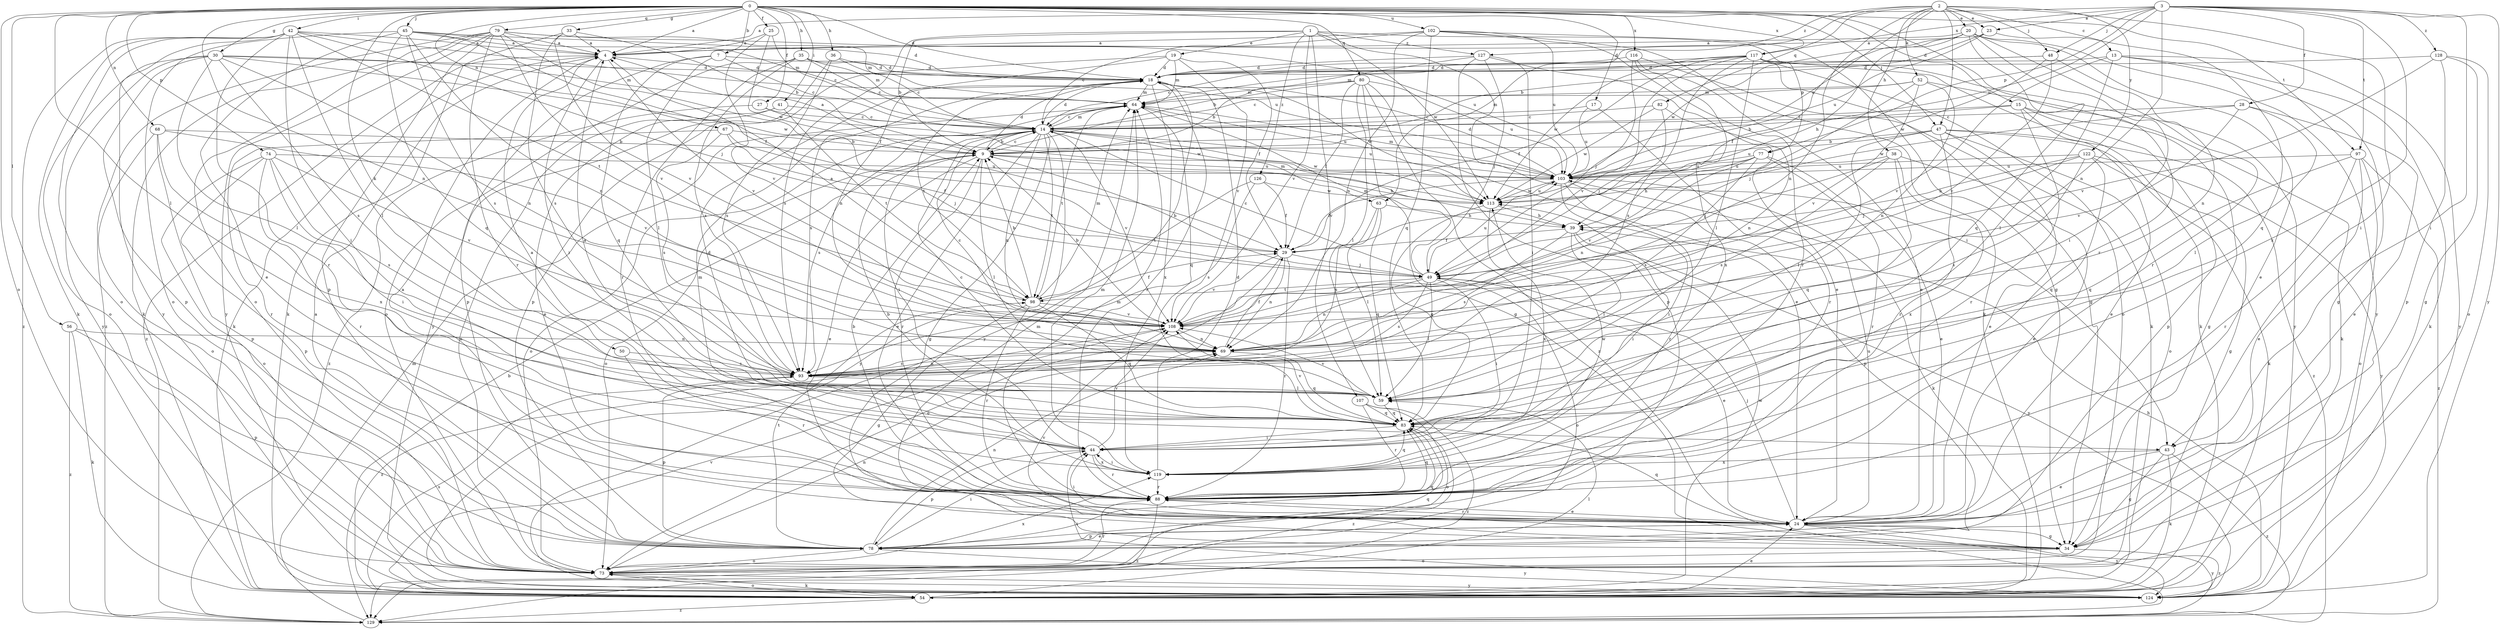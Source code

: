 strict digraph  {
0;
1;
2;
3;
4;
7;
9;
13;
14;
15;
17;
18;
19;
20;
23;
24;
25;
27;
28;
29;
30;
33;
34;
35;
36;
38;
39;
41;
42;
43;
44;
45;
47;
48;
49;
50;
52;
54;
56;
59;
63;
64;
67;
68;
69;
73;
74;
77;
78;
79;
80;
82;
83;
88;
93;
97;
98;
102;
103;
107;
108;
113;
116;
117;
119;
122;
124;
126;
127;
128;
129;
0 -> 4  [label=a];
0 -> 7  [label=b];
0 -> 15  [label=d];
0 -> 17  [label=d];
0 -> 18  [label=d];
0 -> 25  [label=f];
0 -> 27  [label=f];
0 -> 30  [label=g];
0 -> 33  [label=g];
0 -> 35  [label=h];
0 -> 36  [label=h];
0 -> 41  [label=i];
0 -> 42  [label=i];
0 -> 45  [label=j];
0 -> 47  [label=j];
0 -> 50  [label=k];
0 -> 56  [label=l];
0 -> 59  [label=l];
0 -> 67  [label=n];
0 -> 68  [label=n];
0 -> 69  [label=n];
0 -> 73  [label=o];
0 -> 74  [label=p];
0 -> 79  [label=q];
0 -> 80  [label=q];
0 -> 88  [label=r];
0 -> 97  [label=t];
0 -> 102  [label=u];
0 -> 116  [label=x];
0 -> 117  [label=x];
1 -> 9  [label=b];
1 -> 19  [label=e];
1 -> 43  [label=i];
1 -> 77  [label=p];
1 -> 93  [label=s];
1 -> 107  [label=v];
1 -> 108  [label=v];
1 -> 113  [label=w];
1 -> 126  [label=z];
1 -> 127  [label=z];
2 -> 13  [label=c];
2 -> 20  [label=e];
2 -> 23  [label=e];
2 -> 38  [label=h];
2 -> 43  [label=i];
2 -> 47  [label=j];
2 -> 48  [label=j];
2 -> 52  [label=k];
2 -> 63  [label=m];
2 -> 69  [label=n];
2 -> 82  [label=q];
2 -> 103  [label=u];
2 -> 122  [label=y];
2 -> 127  [label=z];
3 -> 4  [label=a];
3 -> 23  [label=e];
3 -> 28  [label=f];
3 -> 43  [label=i];
3 -> 48  [label=j];
3 -> 69  [label=n];
3 -> 77  [label=p];
3 -> 97  [label=t];
3 -> 103  [label=u];
3 -> 117  [label=x];
3 -> 119  [label=x];
3 -> 124  [label=y];
3 -> 128  [label=z];
4 -> 18  [label=d];
4 -> 43  [label=i];
4 -> 54  [label=k];
4 -> 108  [label=v];
4 -> 129  [label=z];
7 -> 14  [label=c];
7 -> 18  [label=d];
7 -> 59  [label=l];
7 -> 78  [label=p];
7 -> 83  [label=q];
9 -> 4  [label=a];
9 -> 14  [label=c];
9 -> 18  [label=d];
9 -> 24  [label=e];
9 -> 39  [label=h];
9 -> 59  [label=l];
9 -> 73  [label=o];
9 -> 88  [label=r];
9 -> 103  [label=u];
13 -> 18  [label=d];
13 -> 34  [label=g];
13 -> 54  [label=k];
13 -> 59  [label=l];
13 -> 108  [label=v];
13 -> 124  [label=y];
14 -> 9  [label=b];
14 -> 18  [label=d];
14 -> 24  [label=e];
14 -> 34  [label=g];
14 -> 44  [label=i];
14 -> 63  [label=m];
14 -> 64  [label=m];
14 -> 69  [label=n];
14 -> 73  [label=o];
14 -> 93  [label=s];
14 -> 98  [label=t];
14 -> 103  [label=u];
14 -> 108  [label=v];
14 -> 113  [label=w];
14 -> 124  [label=y];
15 -> 9  [label=b];
15 -> 14  [label=c];
15 -> 24  [label=e];
15 -> 34  [label=g];
15 -> 78  [label=p];
15 -> 88  [label=r];
17 -> 14  [label=c];
17 -> 88  [label=r];
17 -> 103  [label=u];
18 -> 64  [label=m];
18 -> 88  [label=r];
18 -> 93  [label=s];
18 -> 98  [label=t];
18 -> 113  [label=w];
18 -> 119  [label=x];
18 -> 124  [label=y];
19 -> 18  [label=d];
19 -> 29  [label=f];
19 -> 64  [label=m];
19 -> 69  [label=n];
19 -> 78  [label=p];
19 -> 108  [label=v];
20 -> 4  [label=a];
20 -> 24  [label=e];
20 -> 29  [label=f];
20 -> 39  [label=h];
20 -> 44  [label=i];
20 -> 83  [label=q];
20 -> 88  [label=r];
20 -> 113  [label=w];
20 -> 124  [label=y];
23 -> 4  [label=a];
23 -> 9  [label=b];
23 -> 83  [label=q];
23 -> 103  [label=u];
24 -> 4  [label=a];
24 -> 34  [label=g];
24 -> 44  [label=i];
24 -> 49  [label=j];
24 -> 78  [label=p];
24 -> 83  [label=q];
24 -> 88  [label=r];
24 -> 103  [label=u];
24 -> 124  [label=y];
24 -> 129  [label=z];
25 -> 4  [label=a];
25 -> 14  [label=c];
25 -> 108  [label=v];
25 -> 113  [label=w];
27 -> 14  [label=c];
27 -> 113  [label=w];
27 -> 129  [label=z];
28 -> 14  [label=c];
28 -> 24  [label=e];
28 -> 59  [label=l];
28 -> 108  [label=v];
28 -> 113  [label=w];
29 -> 49  [label=j];
29 -> 69  [label=n];
29 -> 73  [label=o];
29 -> 88  [label=r];
29 -> 108  [label=v];
30 -> 18  [label=d];
30 -> 59  [label=l];
30 -> 64  [label=m];
30 -> 69  [label=n];
30 -> 73  [label=o];
30 -> 78  [label=p];
30 -> 93  [label=s];
30 -> 113  [label=w];
30 -> 124  [label=y];
33 -> 4  [label=a];
33 -> 9  [label=b];
33 -> 54  [label=k];
33 -> 93  [label=s];
33 -> 108  [label=v];
34 -> 64  [label=m];
34 -> 73  [label=o];
34 -> 108  [label=v];
34 -> 124  [label=y];
35 -> 14  [label=c];
35 -> 18  [label=d];
35 -> 64  [label=m];
35 -> 73  [label=o];
35 -> 88  [label=r];
35 -> 93  [label=s];
36 -> 14  [label=c];
36 -> 18  [label=d];
36 -> 93  [label=s];
36 -> 124  [label=y];
38 -> 24  [label=e];
38 -> 49  [label=j];
38 -> 83  [label=q];
38 -> 93  [label=s];
38 -> 103  [label=u];
38 -> 119  [label=x];
39 -> 29  [label=f];
39 -> 44  [label=i];
39 -> 59  [label=l];
39 -> 93  [label=s];
39 -> 124  [label=y];
41 -> 14  [label=c];
41 -> 24  [label=e];
41 -> 73  [label=o];
41 -> 98  [label=t];
42 -> 4  [label=a];
42 -> 44  [label=i];
42 -> 49  [label=j];
42 -> 54  [label=k];
42 -> 59  [label=l];
42 -> 73  [label=o];
42 -> 88  [label=r];
42 -> 98  [label=t];
42 -> 103  [label=u];
42 -> 124  [label=y];
42 -> 129  [label=z];
43 -> 24  [label=e];
43 -> 34  [label=g];
43 -> 54  [label=k];
43 -> 119  [label=x];
43 -> 129  [label=z];
44 -> 4  [label=a];
44 -> 64  [label=m];
44 -> 78  [label=p];
44 -> 88  [label=r];
44 -> 108  [label=v];
44 -> 119  [label=x];
45 -> 4  [label=a];
45 -> 18  [label=d];
45 -> 24  [label=e];
45 -> 29  [label=f];
45 -> 64  [label=m];
45 -> 69  [label=n];
45 -> 73  [label=o];
45 -> 83  [label=q];
45 -> 93  [label=s];
47 -> 9  [label=b];
47 -> 24  [label=e];
47 -> 54  [label=k];
47 -> 59  [label=l];
47 -> 73  [label=o];
47 -> 88  [label=r];
47 -> 103  [label=u];
47 -> 129  [label=z];
48 -> 18  [label=d];
48 -> 64  [label=m];
48 -> 69  [label=n];
48 -> 108  [label=v];
48 -> 113  [label=w];
49 -> 9  [label=b];
49 -> 14  [label=c];
49 -> 24  [label=e];
49 -> 44  [label=i];
49 -> 59  [label=l];
49 -> 64  [label=m];
49 -> 69  [label=n];
49 -> 73  [label=o];
49 -> 93  [label=s];
49 -> 98  [label=t];
49 -> 103  [label=u];
50 -> 88  [label=r];
50 -> 93  [label=s];
52 -> 14  [label=c];
52 -> 49  [label=j];
52 -> 54  [label=k];
52 -> 64  [label=m];
52 -> 69  [label=n];
52 -> 108  [label=v];
54 -> 9  [label=b];
54 -> 24  [label=e];
54 -> 59  [label=l];
54 -> 73  [label=o];
54 -> 93  [label=s];
54 -> 108  [label=v];
54 -> 113  [label=w];
54 -> 129  [label=z];
56 -> 54  [label=k];
56 -> 69  [label=n];
56 -> 78  [label=p];
56 -> 129  [label=z];
59 -> 83  [label=q];
59 -> 108  [label=v];
63 -> 39  [label=h];
63 -> 59  [label=l];
63 -> 83  [label=q];
63 -> 93  [label=s];
64 -> 14  [label=c];
64 -> 83  [label=q];
64 -> 98  [label=t];
64 -> 103  [label=u];
67 -> 9  [label=b];
67 -> 29  [label=f];
67 -> 49  [label=j];
67 -> 88  [label=r];
67 -> 93  [label=s];
68 -> 9  [label=b];
68 -> 73  [label=o];
68 -> 78  [label=p];
68 -> 108  [label=v];
68 -> 119  [label=x];
69 -> 14  [label=c];
69 -> 29  [label=f];
69 -> 83  [label=q];
69 -> 93  [label=s];
73 -> 4  [label=a];
73 -> 54  [label=k];
73 -> 69  [label=n];
73 -> 83  [label=q];
73 -> 88  [label=r];
73 -> 119  [label=x];
73 -> 124  [label=y];
74 -> 44  [label=i];
74 -> 73  [label=o];
74 -> 78  [label=p];
74 -> 88  [label=r];
74 -> 93  [label=s];
74 -> 103  [label=u];
74 -> 108  [label=v];
77 -> 24  [label=e];
77 -> 39  [label=h];
77 -> 69  [label=n];
77 -> 88  [label=r];
77 -> 93  [label=s];
77 -> 103  [label=u];
77 -> 108  [label=v];
78 -> 24  [label=e];
78 -> 44  [label=i];
78 -> 69  [label=n];
78 -> 73  [label=o];
78 -> 83  [label=q];
78 -> 98  [label=t];
78 -> 124  [label=y];
79 -> 4  [label=a];
79 -> 29  [label=f];
79 -> 54  [label=k];
79 -> 64  [label=m];
79 -> 73  [label=o];
79 -> 78  [label=p];
79 -> 88  [label=r];
79 -> 103  [label=u];
79 -> 108  [label=v];
79 -> 124  [label=y];
79 -> 129  [label=z];
80 -> 9  [label=b];
80 -> 24  [label=e];
80 -> 29  [label=f];
80 -> 34  [label=g];
80 -> 59  [label=l];
80 -> 64  [label=m];
80 -> 103  [label=u];
80 -> 129  [label=z];
82 -> 14  [label=c];
82 -> 49  [label=j];
82 -> 69  [label=n];
82 -> 113  [label=w];
83 -> 4  [label=a];
83 -> 14  [label=c];
83 -> 18  [label=d];
83 -> 44  [label=i];
83 -> 108  [label=v];
83 -> 129  [label=z];
88 -> 9  [label=b];
88 -> 24  [label=e];
88 -> 64  [label=m];
88 -> 83  [label=q];
88 -> 129  [label=z];
93 -> 59  [label=l];
93 -> 69  [label=n];
93 -> 78  [label=p];
97 -> 24  [label=e];
97 -> 73  [label=o];
97 -> 83  [label=q];
97 -> 88  [label=r];
97 -> 103  [label=u];
97 -> 129  [label=z];
98 -> 4  [label=a];
98 -> 9  [label=b];
98 -> 29  [label=f];
98 -> 34  [label=g];
98 -> 64  [label=m];
98 -> 83  [label=q];
98 -> 88  [label=r];
98 -> 108  [label=v];
102 -> 4  [label=a];
102 -> 14  [label=c];
102 -> 34  [label=g];
102 -> 54  [label=k];
102 -> 69  [label=n];
102 -> 83  [label=q];
102 -> 88  [label=r];
102 -> 103  [label=u];
103 -> 18  [label=d];
103 -> 29  [label=f];
103 -> 44  [label=i];
103 -> 54  [label=k];
103 -> 64  [label=m];
103 -> 78  [label=p];
103 -> 88  [label=r];
103 -> 113  [label=w];
107 -> 73  [label=o];
107 -> 83  [label=q];
107 -> 88  [label=r];
107 -> 129  [label=z];
108 -> 9  [label=b];
108 -> 69  [label=n];
108 -> 129  [label=z];
113 -> 39  [label=h];
113 -> 83  [label=q];
113 -> 103  [label=u];
113 -> 119  [label=x];
116 -> 18  [label=d];
116 -> 24  [label=e];
116 -> 49  [label=j];
116 -> 54  [label=k];
116 -> 119  [label=x];
117 -> 14  [label=c];
117 -> 18  [label=d];
117 -> 29  [label=f];
117 -> 34  [label=g];
117 -> 54  [label=k];
117 -> 59  [label=l];
117 -> 73  [label=o];
117 -> 93  [label=s];
117 -> 108  [label=v];
117 -> 113  [label=w];
117 -> 124  [label=y];
119 -> 9  [label=b];
119 -> 18  [label=d];
119 -> 44  [label=i];
119 -> 64  [label=m];
119 -> 83  [label=q];
119 -> 88  [label=r];
119 -> 113  [label=w];
122 -> 34  [label=g];
122 -> 39  [label=h];
122 -> 49  [label=j];
122 -> 83  [label=q];
122 -> 93  [label=s];
122 -> 103  [label=u];
122 -> 124  [label=y];
124 -> 39  [label=h];
124 -> 44  [label=i];
126 -> 29  [label=f];
126 -> 93  [label=s];
126 -> 98  [label=t];
126 -> 113  [label=w];
127 -> 9  [label=b];
127 -> 18  [label=d];
127 -> 24  [label=e];
127 -> 44  [label=i];
127 -> 49  [label=j];
127 -> 78  [label=p];
128 -> 18  [label=d];
128 -> 34  [label=g];
128 -> 73  [label=o];
128 -> 78  [label=p];
128 -> 108  [label=v];
129 -> 64  [label=m];
}
